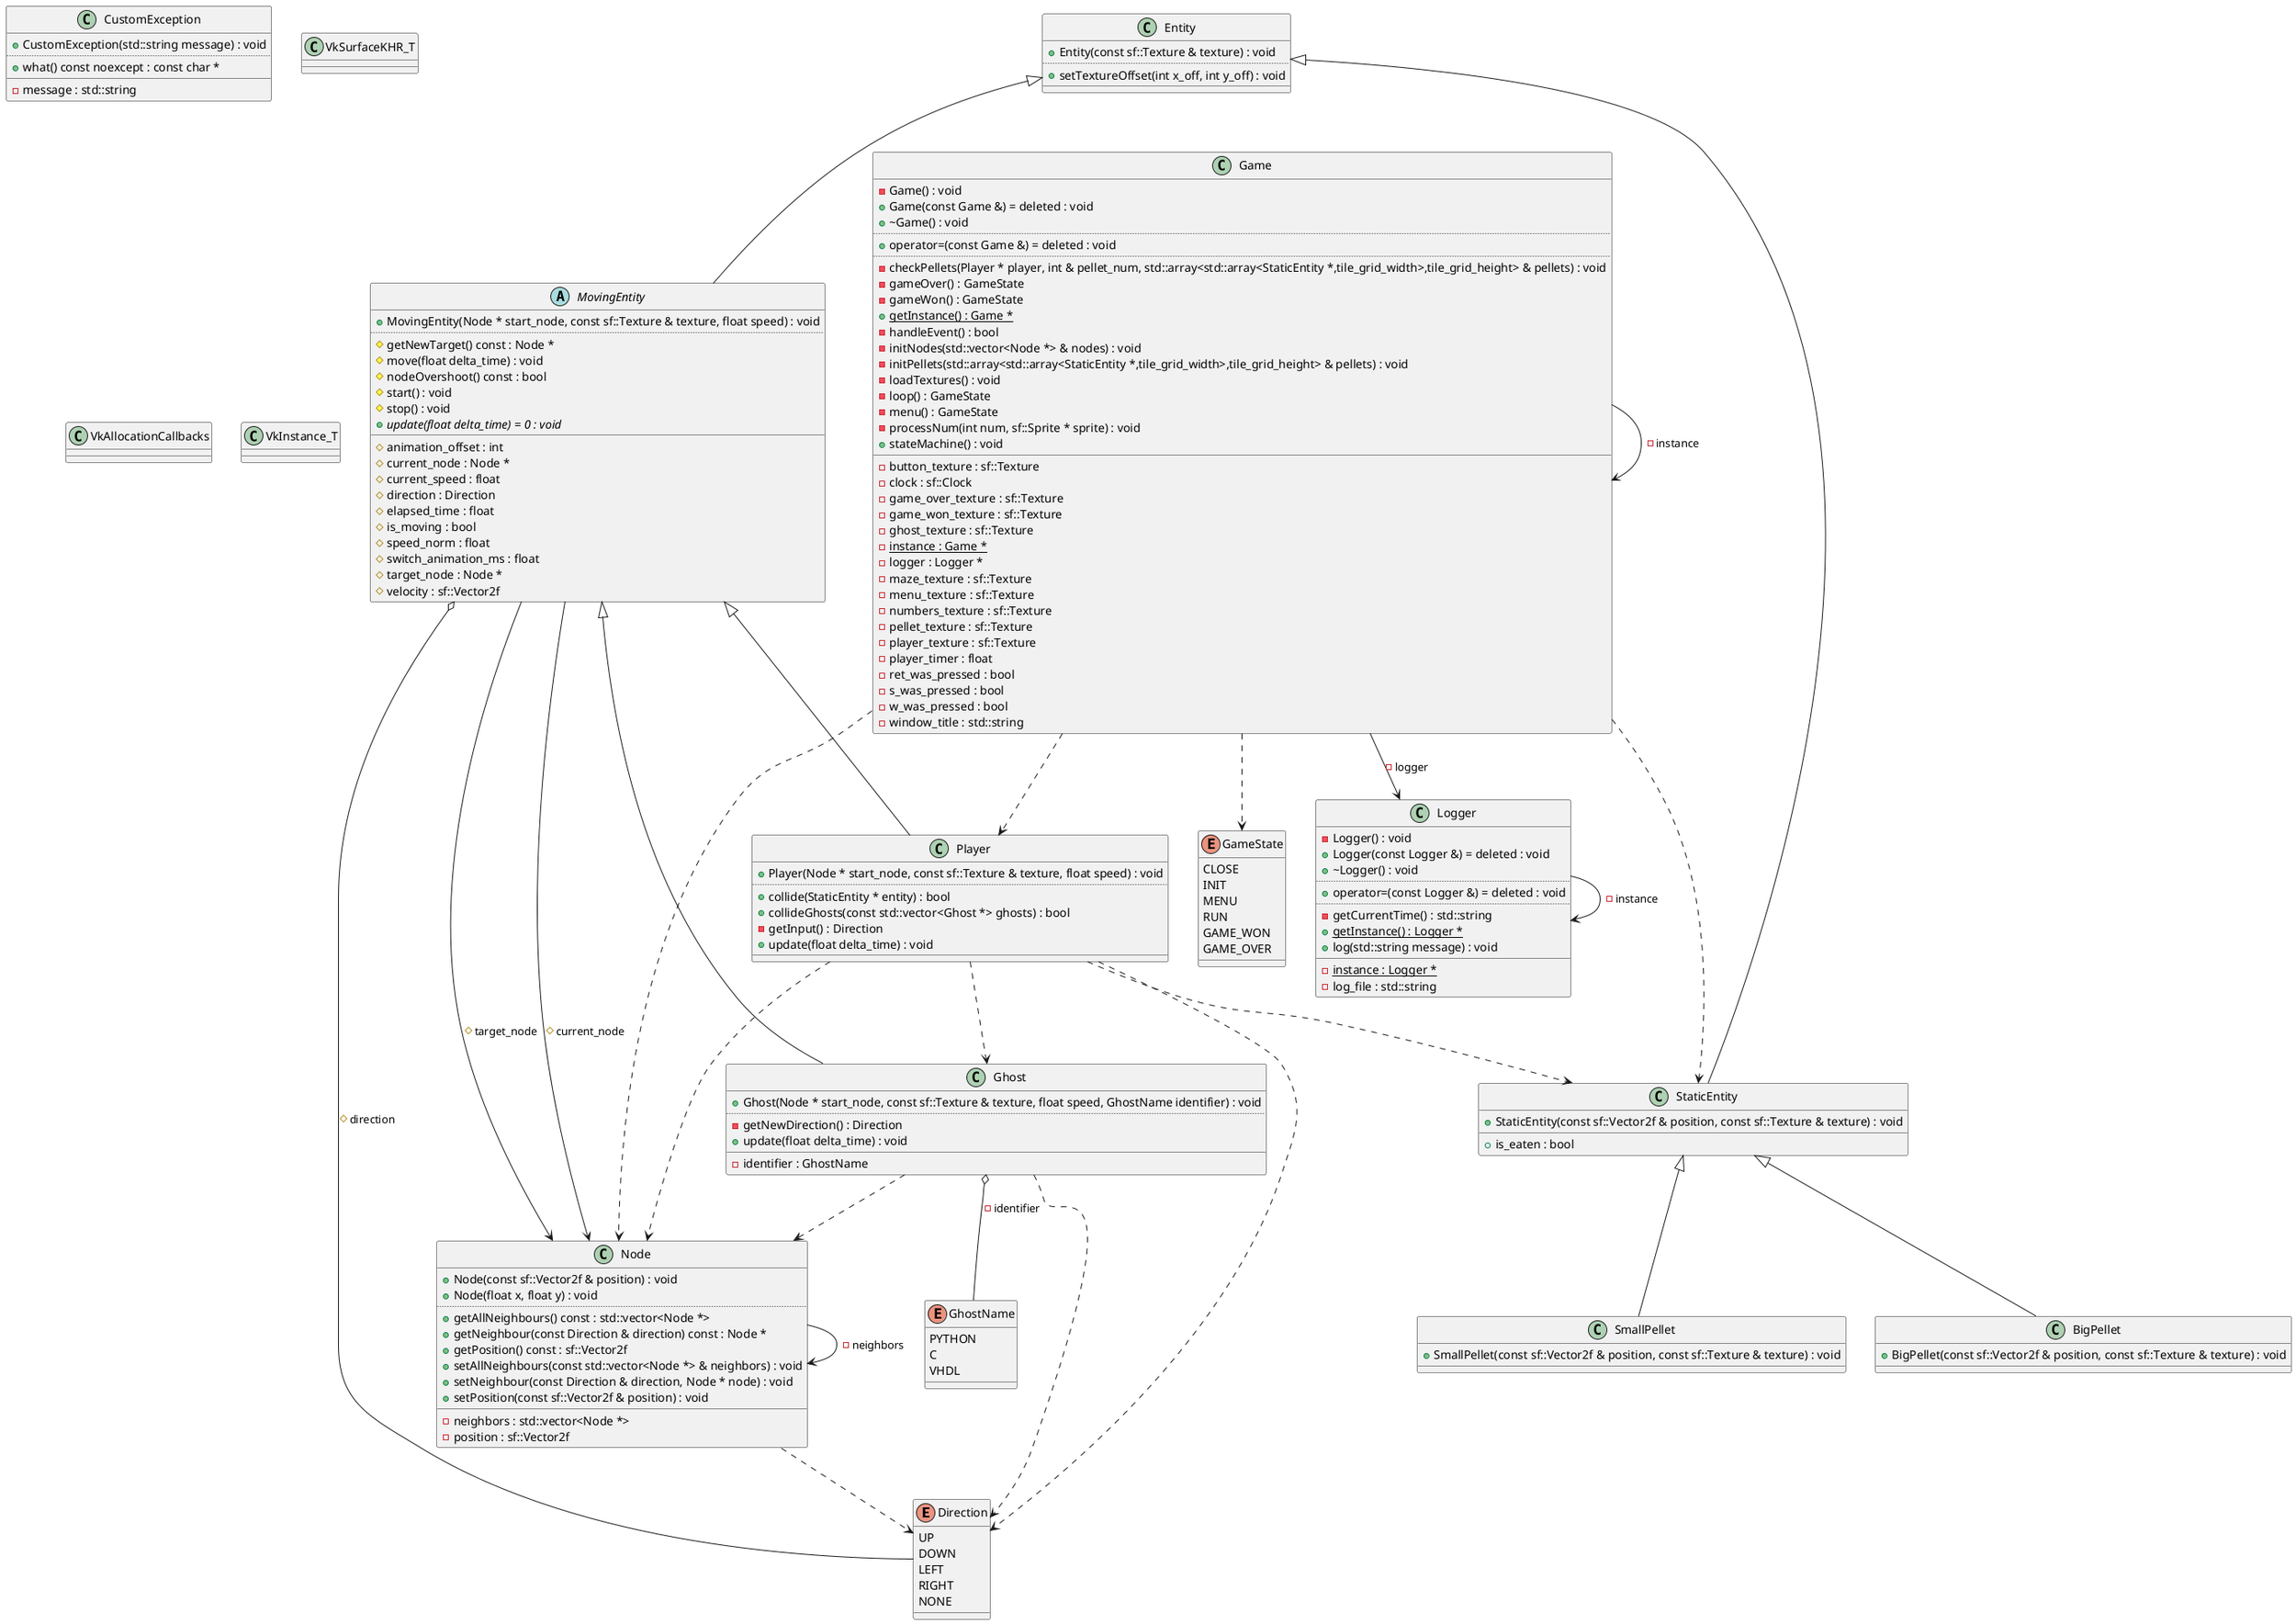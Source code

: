 @startuml
enum "Direction" as C_0000733414970125170111
enum C_0000733414970125170111 {
UP
DOWN
LEFT
RIGHT
NONE
}
enum "GameState" as C_0004356735495323104445
enum C_0004356735495323104445 {
CLOSE
INIT
MENU
RUN
GAME_WON
GAME_OVER
}
enum "GhostName" as C_0008727714874679225853
enum C_0008727714874679225853 {
PYTHON
C
VHDL
}
class "CustomException" as C_0005382343083901678557
class C_0005382343083901678557 {
+CustomException(std::string message) : void
..
+what() const noexcept : const char *
__
-message : std::string
}
class "Logger" as C_0009718600809915458328
class C_0009718600809915458328 {
-Logger() : void
+Logger(const Logger &) = deleted : void
+~Logger() : void
..
+operator=(const Logger &) = deleted : void
..
-getCurrentTime() : std::string
{static} +getInstance() : Logger *
+log(std::string message) : void
__
{static} -instance : Logger *
-log_file : std::string
}
class "VkSurfaceKHR_T" as C_0008430825189918894465
class C_0008430825189918894465 {
__
}
class "VkAllocationCallbacks" as C_0010944636479912698794
class C_0010944636479912698794 {
__
}
class "VkInstance_T" as C_0011229604473071678245
class C_0011229604473071678245 {
__
}
class "Node" as C_0001746392397735786431
class C_0001746392397735786431 {
+Node(const sf::Vector2f & position) : void
+Node(float x, float y) : void
..
+getAllNeighbours() const : std::vector<Node *>
+getNeighbour(const Direction & direction) const : Node *
+getPosition() const : sf::Vector2f
+setAllNeighbours(const std::vector<Node *> & neighbors) : void
+setNeighbour(const Direction & direction, Node * node) : void
+setPosition(const sf::Vector2f & position) : void
__
-neighbors : std::vector<Node *>
-position : sf::Vector2f
}
class "Entity" as C_0007855897608752530395
class C_0007855897608752530395 {
+Entity(const sf::Texture & texture) : void
..
+setTextureOffset(int x_off, int y_off) : void
__
}
class "StaticEntity" as C_0007371219344885894656
class C_0007371219344885894656 {
+StaticEntity(const sf::Vector2f & position, const sf::Texture & texture) : void
__
+is_eaten : bool
}
abstract "MovingEntity" as C_0013664139401231192714
abstract C_0013664139401231192714 {
+MovingEntity(Node * start_node, const sf::Texture & texture, float speed) : void
..
#getNewTarget() const : Node *
#move(float delta_time) : void
#nodeOvershoot() const : bool
#start() : void
#stop() : void
{abstract} +update(float delta_time) = 0 : void
__
#animation_offset : int
#current_node : Node *
#current_speed : float
#direction : Direction
#elapsed_time : float
#is_moving : bool
#speed_norm : float
#switch_animation_ms : float
#target_node : Node *
#velocity : sf::Vector2f
}
class "Ghost" as C_0011549137534131300510
class C_0011549137534131300510 {
+Ghost(Node * start_node, const sf::Texture & texture, float speed, GhostName identifier) : void
..
-getNewDirection() : Direction
+update(float delta_time) : void
__
-identifier : GhostName
}
class "Player" as C_0003605716991605700936
class C_0003605716991605700936 {
+Player(Node * start_node, const sf::Texture & texture, float speed) : void
..
+collide(StaticEntity * entity) : bool
+collideGhosts(const std::vector<Ghost *> ghosts) : bool
-getInput() : Direction
+update(float delta_time) : void
__
}
class "SmallPellet" as C_0008370011551019634678
class C_0008370011551019634678 {
+SmallPellet(const sf::Vector2f & position, const sf::Texture & texture) : void
__
}
class "BigPellet" as C_0004471835298934869981
class C_0004471835298934869981 {
+BigPellet(const sf::Vector2f & position, const sf::Texture & texture) : void
__
}
class "Game" as C_0017470460303031448044
class C_0017470460303031448044 {
-Game() : void
+Game(const Game &) = deleted : void
+~Game() : void
..
+operator=(const Game &) = deleted : void
..
-checkPellets(Player * player, int & pellet_num, std::array<std::array<StaticEntity *,tile_grid_width>,tile_grid_height> & pellets) : void
-gameOver() : GameState
-gameWon() : GameState
{static} +getInstance() : Game *
-handleEvent() : bool
-initNodes(std::vector<Node *> & nodes) : void
-initPellets(std::array<std::array<StaticEntity *,tile_grid_width>,tile_grid_height> & pellets) : void
-loadTextures() : void
-loop() : GameState
-menu() : GameState
-processNum(int num, sf::Sprite * sprite) : void
+stateMachine() : void
__
-button_texture : sf::Texture
-clock : sf::Clock
-game_over_texture : sf::Texture
-game_won_texture : sf::Texture
-ghost_texture : sf::Texture
{static} -instance : Game *
-logger : Logger *
-maze_texture : sf::Texture
-menu_texture : sf::Texture
-numbers_texture : sf::Texture
-pellet_texture : sf::Texture
-player_texture : sf::Texture
-player_timer : float
-ret_was_pressed : bool
-s_was_pressed : bool
-w_was_pressed : bool
-window_title : std::string
}
C_0009718600809915458328 --> C_0009718600809915458328 : -instance
C_0001746392397735786431 ..> C_0000733414970125170111
C_0001746392397735786431 --> C_0001746392397735786431 : -neighbors
C_0007855897608752530395 <|-- C_0007371219344885894656
C_0013664139401231192714 o-- C_0000733414970125170111 : #direction
C_0013664139401231192714 --> C_0001746392397735786431 : #current_node
C_0013664139401231192714 --> C_0001746392397735786431 : #target_node
C_0007855897608752530395 <|-- C_0013664139401231192714
C_0011549137534131300510 ..> C_0000733414970125170111
C_0011549137534131300510 ..> C_0001746392397735786431
C_0011549137534131300510 o-- C_0008727714874679225853 : -identifier
C_0013664139401231192714 <|-- C_0011549137534131300510
C_0003605716991605700936 ..> C_0000733414970125170111
C_0003605716991605700936 ..> C_0001746392397735786431
C_0003605716991605700936 ..> C_0007371219344885894656
C_0003605716991605700936 ..> C_0011549137534131300510
C_0013664139401231192714 <|-- C_0003605716991605700936
C_0007371219344885894656 <|-- C_0008370011551019634678
C_0007371219344885894656 <|-- C_0004471835298934869981
C_0017470460303031448044 ..> C_0001746392397735786431
C_0017470460303031448044 ..> C_0007371219344885894656
C_0017470460303031448044 ..> C_0003605716991605700936
C_0017470460303031448044 ..> C_0004356735495323104445
C_0017470460303031448044 --> C_0009718600809915458328 : -logger
C_0017470460303031448044 --> C_0017470460303031448044 : -instance

'Generated with clang-uml, version 0.5.2-54-g7d859db
'LLVM version clang version 17.0.6
@enduml
